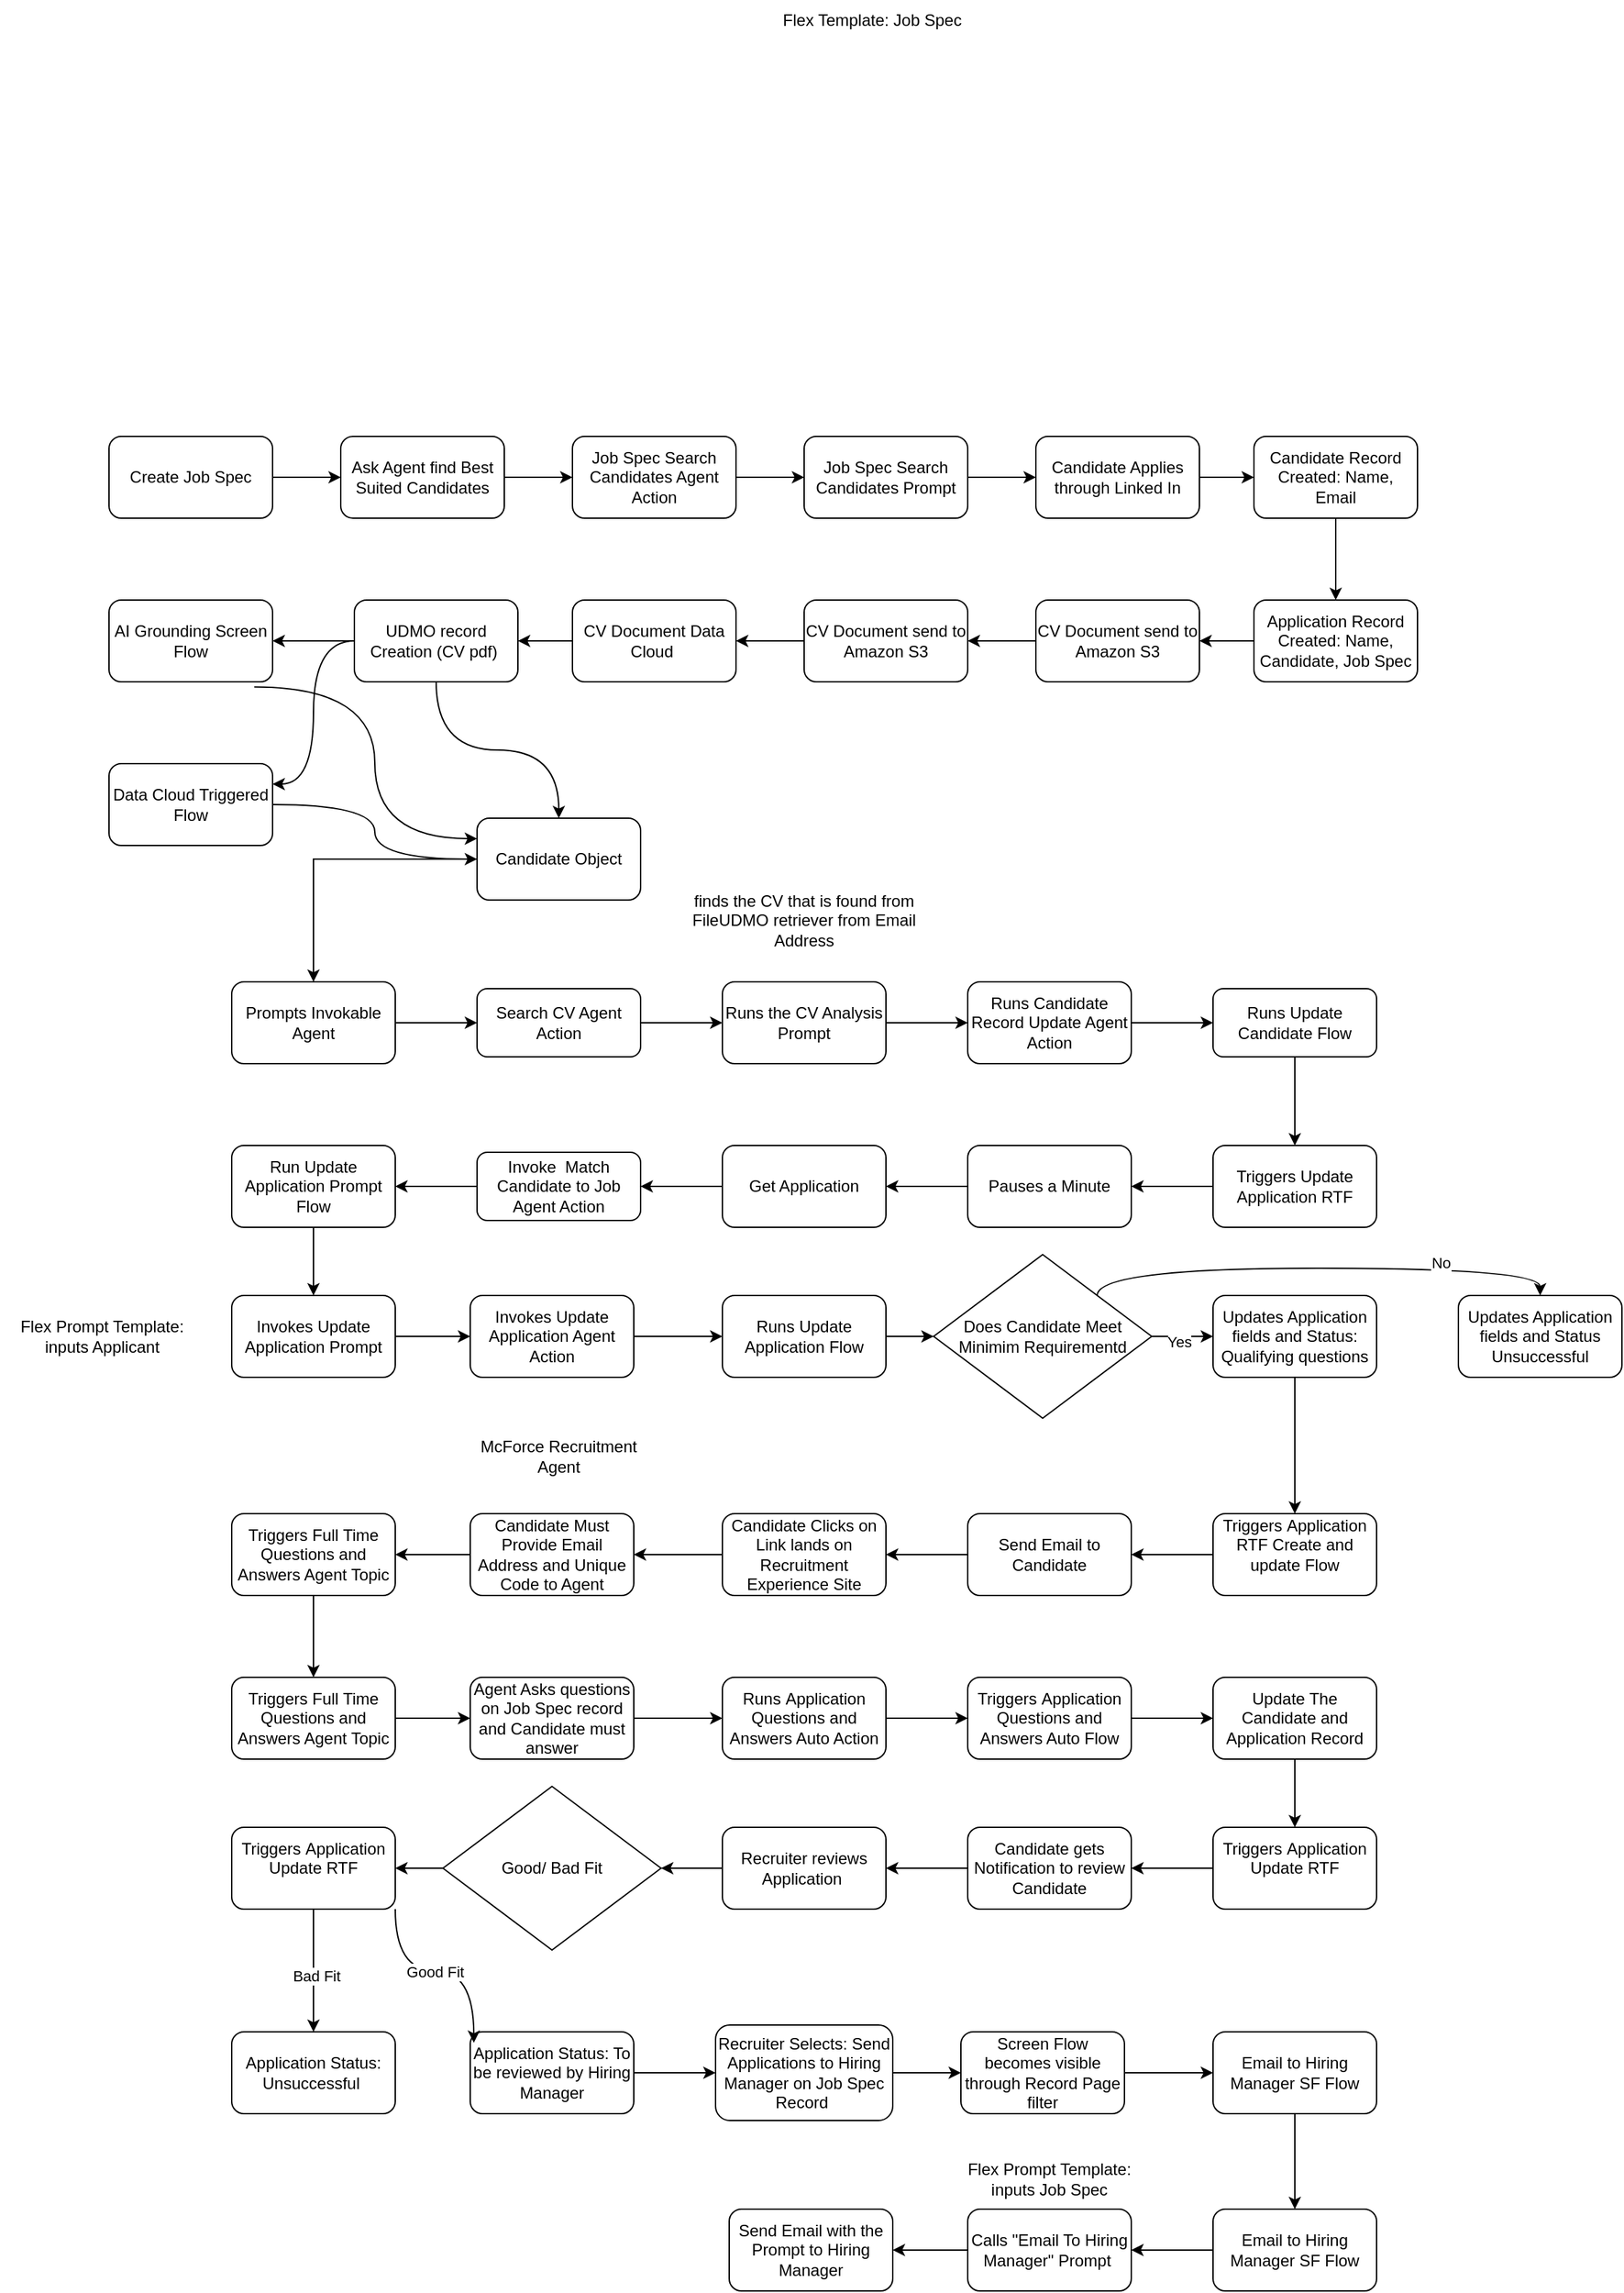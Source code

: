 <mxfile version="27.1.4">
  <diagram name="Page-1" id="qZBypQwJ1ffwHdbOw9Ls">
    <mxGraphModel dx="996" dy="1753" grid="1" gridSize="10" guides="1" tooltips="1" connect="1" arrows="1" fold="1" page="1" pageScale="1" pageWidth="850" pageHeight="1100" math="0" shadow="0">
      <root>
        <mxCell id="0" />
        <mxCell id="1" parent="0" />
        <mxCell id="CIJIQ-VZuIDvAZ526HDg-11" style="edgeStyle=orthogonalEdgeStyle;rounded=0;orthogonalLoop=1;jettySize=auto;html=1;entryX=0;entryY=0.5;entryDx=0;entryDy=0;curved=1;" edge="1" parent="1" source="CIJIQ-VZuIDvAZ526HDg-1" target="CIJIQ-VZuIDvAZ526HDg-8">
          <mxGeometry relative="1" as="geometry" />
        </mxCell>
        <mxCell id="CIJIQ-VZuIDvAZ526HDg-1" value="Data Cloud Triggered Flow" style="rounded=1;whiteSpace=wrap;html=1;" vertex="1" parent="1">
          <mxGeometry x="100" y="160" width="120" height="60" as="geometry" />
        </mxCell>
        <mxCell id="CIJIQ-VZuIDvAZ526HDg-80" style="edgeStyle=orthogonalEdgeStyle;rounded=0;orthogonalLoop=1;jettySize=auto;html=1;entryX=0;entryY=0.25;entryDx=0;entryDy=0;exitX=0.888;exitY=1.062;exitDx=0;exitDy=0;exitPerimeter=0;curved=1;" edge="1" parent="1" source="CIJIQ-VZuIDvAZ526HDg-2" target="CIJIQ-VZuIDvAZ526HDg-8">
          <mxGeometry relative="1" as="geometry" />
        </mxCell>
        <mxCell id="CIJIQ-VZuIDvAZ526HDg-2" value="AI Grounding Screen Flow" style="rounded=1;whiteSpace=wrap;html=1;" vertex="1" parent="1">
          <mxGeometry x="100" y="40" width="120" height="60" as="geometry" />
        </mxCell>
        <mxCell id="CIJIQ-VZuIDvAZ526HDg-40" style="edgeStyle=orthogonalEdgeStyle;rounded=0;orthogonalLoop=1;jettySize=auto;html=1;entryX=0;entryY=0.5;entryDx=0;entryDy=0;" edge="1" parent="1" source="CIJIQ-VZuIDvAZ526HDg-3" target="CIJIQ-VZuIDvAZ526HDg-4">
          <mxGeometry relative="1" as="geometry" />
        </mxCell>
        <mxCell id="CIJIQ-VZuIDvAZ526HDg-3" value="Prompts Invokable Agent" style="rounded=1;whiteSpace=wrap;html=1;" vertex="1" parent="1">
          <mxGeometry x="190" y="320" width="120" height="60" as="geometry" />
        </mxCell>
        <mxCell id="CIJIQ-VZuIDvAZ526HDg-41" style="edgeStyle=orthogonalEdgeStyle;rounded=0;orthogonalLoop=1;jettySize=auto;html=1;entryX=0;entryY=0.5;entryDx=0;entryDy=0;" edge="1" parent="1" source="CIJIQ-VZuIDvAZ526HDg-4" target="CIJIQ-VZuIDvAZ526HDg-5">
          <mxGeometry relative="1" as="geometry" />
        </mxCell>
        <mxCell id="CIJIQ-VZuIDvAZ526HDg-4" value="Search CV Agent Action" style="rounded=1;whiteSpace=wrap;html=1;" vertex="1" parent="1">
          <mxGeometry x="370" y="325" width="120" height="50" as="geometry" />
        </mxCell>
        <mxCell id="CIJIQ-VZuIDvAZ526HDg-42" style="edgeStyle=orthogonalEdgeStyle;rounded=0;orthogonalLoop=1;jettySize=auto;html=1;exitX=1;exitY=0.5;exitDx=0;exitDy=0;entryX=0;entryY=0.5;entryDx=0;entryDy=0;" edge="1" parent="1" source="CIJIQ-VZuIDvAZ526HDg-5" target="CIJIQ-VZuIDvAZ526HDg-6">
          <mxGeometry relative="1" as="geometry" />
        </mxCell>
        <mxCell id="CIJIQ-VZuIDvAZ526HDg-5" value="Runs the CV Analysis Prompt" style="rounded=1;whiteSpace=wrap;html=1;" vertex="1" parent="1">
          <mxGeometry x="550" y="320" width="120" height="60" as="geometry" />
        </mxCell>
        <mxCell id="CIJIQ-VZuIDvAZ526HDg-43" style="edgeStyle=orthogonalEdgeStyle;rounded=0;orthogonalLoop=1;jettySize=auto;html=1;" edge="1" parent="1" source="CIJIQ-VZuIDvAZ526HDg-6" target="CIJIQ-VZuIDvAZ526HDg-7">
          <mxGeometry relative="1" as="geometry" />
        </mxCell>
        <mxCell id="CIJIQ-VZuIDvAZ526HDg-6" value="Runs Candidate Record Update Agent Action" style="rounded=1;whiteSpace=wrap;html=1;" vertex="1" parent="1">
          <mxGeometry x="730" y="320" width="120" height="60" as="geometry" />
        </mxCell>
        <mxCell id="CIJIQ-VZuIDvAZ526HDg-44" style="edgeStyle=orthogonalEdgeStyle;rounded=0;orthogonalLoop=1;jettySize=auto;html=1;exitX=0.5;exitY=1;exitDx=0;exitDy=0;entryX=0.5;entryY=0;entryDx=0;entryDy=0;" edge="1" parent="1" source="CIJIQ-VZuIDvAZ526HDg-7" target="CIJIQ-VZuIDvAZ526HDg-14">
          <mxGeometry relative="1" as="geometry">
            <mxPoint x="969.667" y="430" as="targetPoint" />
          </mxGeometry>
        </mxCell>
        <mxCell id="CIJIQ-VZuIDvAZ526HDg-7" value="Runs Update Candidate Flow" style="rounded=1;whiteSpace=wrap;html=1;" vertex="1" parent="1">
          <mxGeometry x="910" y="325" width="120" height="50" as="geometry" />
        </mxCell>
        <mxCell id="CIJIQ-VZuIDvAZ526HDg-13" style="edgeStyle=orthogonalEdgeStyle;rounded=0;orthogonalLoop=1;jettySize=auto;html=1;entryX=0.5;entryY=0;entryDx=0;entryDy=0;" edge="1" parent="1" source="CIJIQ-VZuIDvAZ526HDg-8" target="CIJIQ-VZuIDvAZ526HDg-3">
          <mxGeometry relative="1" as="geometry" />
        </mxCell>
        <mxCell id="CIJIQ-VZuIDvAZ526HDg-8" value="Candidate Object" style="rounded=1;whiteSpace=wrap;html=1;" vertex="1" parent="1">
          <mxGeometry x="370" y="200" width="120" height="60" as="geometry" />
        </mxCell>
        <mxCell id="CIJIQ-VZuIDvAZ526HDg-75" value="" style="edgeStyle=orthogonalEdgeStyle;rounded=0;orthogonalLoop=1;jettySize=auto;html=1;curved=1;" edge="1" parent="1" source="CIJIQ-VZuIDvAZ526HDg-9" target="CIJIQ-VZuIDvAZ526HDg-8">
          <mxGeometry relative="1" as="geometry" />
        </mxCell>
        <mxCell id="CIJIQ-VZuIDvAZ526HDg-77" style="edgeStyle=orthogonalEdgeStyle;rounded=0;orthogonalLoop=1;jettySize=auto;html=1;entryX=1;entryY=0.5;entryDx=0;entryDy=0;" edge="1" parent="1" source="CIJIQ-VZuIDvAZ526HDg-9" target="CIJIQ-VZuIDvAZ526HDg-2">
          <mxGeometry relative="1" as="geometry" />
        </mxCell>
        <mxCell id="CIJIQ-VZuIDvAZ526HDg-79" style="edgeStyle=orthogonalEdgeStyle;rounded=0;orthogonalLoop=1;jettySize=auto;html=1;entryX=1;entryY=0.25;entryDx=0;entryDy=0;curved=1;" edge="1" parent="1" source="CIJIQ-VZuIDvAZ526HDg-9" target="CIJIQ-VZuIDvAZ526HDg-1">
          <mxGeometry relative="1" as="geometry" />
        </mxCell>
        <mxCell id="CIJIQ-VZuIDvAZ526HDg-9" value="UDMO record Creation (CV pdf)&amp;nbsp;" style="rounded=1;whiteSpace=wrap;html=1;" vertex="1" parent="1">
          <mxGeometry x="280" y="40" width="120" height="60" as="geometry" />
        </mxCell>
        <mxCell id="CIJIQ-VZuIDvAZ526HDg-45" style="edgeStyle=orthogonalEdgeStyle;rounded=0;orthogonalLoop=1;jettySize=auto;html=1;entryX=1;entryY=0.5;entryDx=0;entryDy=0;" edge="1" parent="1" source="CIJIQ-VZuIDvAZ526HDg-14" target="CIJIQ-VZuIDvAZ526HDg-18">
          <mxGeometry relative="1" as="geometry" />
        </mxCell>
        <mxCell id="CIJIQ-VZuIDvAZ526HDg-14" value="Triggers Update Application RTF" style="rounded=1;whiteSpace=wrap;html=1;" vertex="1" parent="1">
          <mxGeometry x="910" y="440" width="120" height="60" as="geometry" />
        </mxCell>
        <mxCell id="CIJIQ-VZuIDvAZ526HDg-46" style="edgeStyle=orthogonalEdgeStyle;rounded=0;orthogonalLoop=1;jettySize=auto;html=1;entryX=1;entryY=0.5;entryDx=0;entryDy=0;" edge="1" parent="1" source="CIJIQ-VZuIDvAZ526HDg-18" target="CIJIQ-VZuIDvAZ526HDg-19">
          <mxGeometry relative="1" as="geometry" />
        </mxCell>
        <mxCell id="CIJIQ-VZuIDvAZ526HDg-18" value="Pauses a Minute" style="rounded=1;whiteSpace=wrap;html=1;" vertex="1" parent="1">
          <mxGeometry x="730" y="440" width="120" height="60" as="geometry" />
        </mxCell>
        <mxCell id="CIJIQ-VZuIDvAZ526HDg-47" style="edgeStyle=orthogonalEdgeStyle;rounded=0;orthogonalLoop=1;jettySize=auto;html=1;entryX=1;entryY=0.5;entryDx=0;entryDy=0;" edge="1" parent="1" source="CIJIQ-VZuIDvAZ526HDg-19" target="CIJIQ-VZuIDvAZ526HDg-20">
          <mxGeometry relative="1" as="geometry" />
        </mxCell>
        <mxCell id="CIJIQ-VZuIDvAZ526HDg-19" value="Get Application" style="rounded=1;whiteSpace=wrap;html=1;" vertex="1" parent="1">
          <mxGeometry x="550" y="440" width="120" height="60" as="geometry" />
        </mxCell>
        <mxCell id="CIJIQ-VZuIDvAZ526HDg-48" style="edgeStyle=orthogonalEdgeStyle;rounded=0;orthogonalLoop=1;jettySize=auto;html=1;entryX=1;entryY=0.5;entryDx=0;entryDy=0;" edge="1" parent="1" source="CIJIQ-VZuIDvAZ526HDg-20" target="CIJIQ-VZuIDvAZ526HDg-21">
          <mxGeometry relative="1" as="geometry" />
        </mxCell>
        <mxCell id="CIJIQ-VZuIDvAZ526HDg-20" value="Invoke&amp;nbsp;&amp;nbsp;Match Candidate to Job Agent Action" style="rounded=1;whiteSpace=wrap;html=1;" vertex="1" parent="1">
          <mxGeometry x="370" y="445" width="120" height="50" as="geometry" />
        </mxCell>
        <mxCell id="CIJIQ-VZuIDvAZ526HDg-50" style="edgeStyle=orthogonalEdgeStyle;rounded=0;orthogonalLoop=1;jettySize=auto;html=1;entryX=0.5;entryY=0;entryDx=0;entryDy=0;" edge="1" parent="1" source="CIJIQ-VZuIDvAZ526HDg-21" target="CIJIQ-VZuIDvAZ526HDg-22">
          <mxGeometry relative="1" as="geometry" />
        </mxCell>
        <mxCell id="CIJIQ-VZuIDvAZ526HDg-21" value="Run Update Application Prompt Flow" style="rounded=1;whiteSpace=wrap;html=1;" vertex="1" parent="1">
          <mxGeometry x="190" y="440" width="120" height="60" as="geometry" />
        </mxCell>
        <mxCell id="CIJIQ-VZuIDvAZ526HDg-51" style="edgeStyle=orthogonalEdgeStyle;rounded=0;orthogonalLoop=1;jettySize=auto;html=1;exitX=1;exitY=0.5;exitDx=0;exitDy=0;entryX=0;entryY=0.5;entryDx=0;entryDy=0;" edge="1" parent="1" source="CIJIQ-VZuIDvAZ526HDg-22" target="CIJIQ-VZuIDvAZ526HDg-25">
          <mxGeometry relative="1" as="geometry" />
        </mxCell>
        <mxCell id="CIJIQ-VZuIDvAZ526HDg-22" value="Invokes Update Application Prompt" style="rounded=1;whiteSpace=wrap;html=1;" vertex="1" parent="1">
          <mxGeometry x="190" y="550" width="120" height="60" as="geometry" />
        </mxCell>
        <mxCell id="CIJIQ-VZuIDvAZ526HDg-23" value="Flex Prompt Template: inputs Applicant" style="text;html=1;align=center;verticalAlign=middle;whiteSpace=wrap;rounded=0;" vertex="1" parent="1">
          <mxGeometry x="20" y="562.5" width="150" height="35" as="geometry" />
        </mxCell>
        <mxCell id="CIJIQ-VZuIDvAZ526HDg-24" value="finds the CV that is found from FileUDMO retriever from Email Address" style="text;html=1;align=center;verticalAlign=middle;whiteSpace=wrap;rounded=0;" vertex="1" parent="1">
          <mxGeometry x="515" y="260" width="190" height="30" as="geometry" />
        </mxCell>
        <mxCell id="CIJIQ-VZuIDvAZ526HDg-52" style="edgeStyle=orthogonalEdgeStyle;rounded=0;orthogonalLoop=1;jettySize=auto;html=1;exitX=1;exitY=0.5;exitDx=0;exitDy=0;entryX=0;entryY=0.5;entryDx=0;entryDy=0;" edge="1" parent="1" source="CIJIQ-VZuIDvAZ526HDg-25" target="CIJIQ-VZuIDvAZ526HDg-26">
          <mxGeometry relative="1" as="geometry" />
        </mxCell>
        <mxCell id="CIJIQ-VZuIDvAZ526HDg-25" value="Invokes Update Application Agent Action" style="rounded=1;whiteSpace=wrap;html=1;" vertex="1" parent="1">
          <mxGeometry x="365" y="550" width="120" height="60" as="geometry" />
        </mxCell>
        <mxCell id="CIJIQ-VZuIDvAZ526HDg-90" style="edgeStyle=orthogonalEdgeStyle;rounded=0;orthogonalLoop=1;jettySize=auto;html=1;exitX=1;exitY=0.5;exitDx=0;exitDy=0;" edge="1" parent="1" source="CIJIQ-VZuIDvAZ526HDg-26" target="CIJIQ-VZuIDvAZ526HDg-81">
          <mxGeometry relative="1" as="geometry">
            <mxPoint x="700" y="579.846" as="targetPoint" />
          </mxGeometry>
        </mxCell>
        <mxCell id="CIJIQ-VZuIDvAZ526HDg-26" value="Runs Update Application Flow" style="rounded=1;whiteSpace=wrap;html=1;" vertex="1" parent="1">
          <mxGeometry x="550" y="550" width="120" height="60" as="geometry" />
        </mxCell>
        <mxCell id="CIJIQ-VZuIDvAZ526HDg-59" style="edgeStyle=orthogonalEdgeStyle;rounded=0;orthogonalLoop=1;jettySize=auto;html=1;entryX=0;entryY=0.5;entryDx=0;entryDy=0;" edge="1" parent="1" source="CIJIQ-VZuIDvAZ526HDg-54" target="CIJIQ-VZuIDvAZ526HDg-55">
          <mxGeometry relative="1" as="geometry" />
        </mxCell>
        <mxCell id="CIJIQ-VZuIDvAZ526HDg-54" value="Create Job Spec" style="rounded=1;whiteSpace=wrap;html=1;" vertex="1" parent="1">
          <mxGeometry x="100" y="-80" width="120" height="60" as="geometry" />
        </mxCell>
        <mxCell id="CIJIQ-VZuIDvAZ526HDg-60" style="edgeStyle=orthogonalEdgeStyle;rounded=0;orthogonalLoop=1;jettySize=auto;html=1;entryX=0;entryY=0.5;entryDx=0;entryDy=0;" edge="1" parent="1" source="CIJIQ-VZuIDvAZ526HDg-55" target="CIJIQ-VZuIDvAZ526HDg-56">
          <mxGeometry relative="1" as="geometry" />
        </mxCell>
        <mxCell id="CIJIQ-VZuIDvAZ526HDg-55" value="Ask Agent find Best Suited Candidates" style="rounded=1;whiteSpace=wrap;html=1;" vertex="1" parent="1">
          <mxGeometry x="270" y="-80" width="120" height="60" as="geometry" />
        </mxCell>
        <mxCell id="CIJIQ-VZuIDvAZ526HDg-61" style="edgeStyle=orthogonalEdgeStyle;rounded=0;orthogonalLoop=1;jettySize=auto;html=1;entryX=0;entryY=0.5;entryDx=0;entryDy=0;" edge="1" parent="1" source="CIJIQ-VZuIDvAZ526HDg-56" target="CIJIQ-VZuIDvAZ526HDg-57">
          <mxGeometry relative="1" as="geometry" />
        </mxCell>
        <mxCell id="CIJIQ-VZuIDvAZ526HDg-56" value="Job Spec Search Candidates Agent Action" style="rounded=1;whiteSpace=wrap;html=1;" vertex="1" parent="1">
          <mxGeometry x="440" y="-80" width="120" height="60" as="geometry" />
        </mxCell>
        <mxCell id="CIJIQ-VZuIDvAZ526HDg-69" style="edgeStyle=orthogonalEdgeStyle;rounded=0;orthogonalLoop=1;jettySize=auto;html=1;entryX=0;entryY=0.5;entryDx=0;entryDy=0;" edge="1" parent="1" source="CIJIQ-VZuIDvAZ526HDg-57" target="CIJIQ-VZuIDvAZ526HDg-63">
          <mxGeometry relative="1" as="geometry" />
        </mxCell>
        <mxCell id="CIJIQ-VZuIDvAZ526HDg-57" value="Job Spec Search Candidates Prompt" style="rounded=1;whiteSpace=wrap;html=1;" vertex="1" parent="1">
          <mxGeometry x="610" y="-80" width="120" height="60" as="geometry" />
        </mxCell>
        <mxCell id="CIJIQ-VZuIDvAZ526HDg-58" value="Flex Template: Job Spec" style="text;html=1;align=center;verticalAlign=middle;whiteSpace=wrap;rounded=0;" vertex="1" parent="1">
          <mxGeometry x="565" y="-400" width="190" height="30" as="geometry" />
        </mxCell>
        <mxCell id="CIJIQ-VZuIDvAZ526HDg-70" style="edgeStyle=orthogonalEdgeStyle;rounded=0;orthogonalLoop=1;jettySize=auto;html=1;entryX=0;entryY=0.5;entryDx=0;entryDy=0;" edge="1" parent="1" source="CIJIQ-VZuIDvAZ526HDg-63" target="CIJIQ-VZuIDvAZ526HDg-64">
          <mxGeometry relative="1" as="geometry" />
        </mxCell>
        <mxCell id="CIJIQ-VZuIDvAZ526HDg-63" value="Candidate Applies through Linked In" style="rounded=1;whiteSpace=wrap;html=1;" vertex="1" parent="1">
          <mxGeometry x="780" y="-80" width="120" height="60" as="geometry" />
        </mxCell>
        <mxCell id="CIJIQ-VZuIDvAZ526HDg-71" style="edgeStyle=orthogonalEdgeStyle;rounded=0;orthogonalLoop=1;jettySize=auto;html=1;exitX=0.5;exitY=1;exitDx=0;exitDy=0;entryX=0.5;entryY=0;entryDx=0;entryDy=0;" edge="1" parent="1" source="CIJIQ-VZuIDvAZ526HDg-64" target="CIJIQ-VZuIDvAZ526HDg-65">
          <mxGeometry relative="1" as="geometry" />
        </mxCell>
        <mxCell id="CIJIQ-VZuIDvAZ526HDg-64" value="Candidate Record Created: Name, Email" style="rounded=1;whiteSpace=wrap;html=1;" vertex="1" parent="1">
          <mxGeometry x="940" y="-80" width="120" height="60" as="geometry" />
        </mxCell>
        <mxCell id="CIJIQ-VZuIDvAZ526HDg-72" style="edgeStyle=orthogonalEdgeStyle;rounded=0;orthogonalLoop=1;jettySize=auto;html=1;exitX=0;exitY=0.5;exitDx=0;exitDy=0;entryX=1;entryY=0.5;entryDx=0;entryDy=0;" edge="1" parent="1" source="CIJIQ-VZuIDvAZ526HDg-65" target="CIJIQ-VZuIDvAZ526HDg-66">
          <mxGeometry relative="1" as="geometry" />
        </mxCell>
        <mxCell id="CIJIQ-VZuIDvAZ526HDg-65" value="Application Record Created: Name, Candidate, Job Spec" style="rounded=1;whiteSpace=wrap;html=1;" vertex="1" parent="1">
          <mxGeometry x="940" y="40" width="120" height="60" as="geometry" />
        </mxCell>
        <mxCell id="CIJIQ-VZuIDvAZ526HDg-73" style="edgeStyle=orthogonalEdgeStyle;rounded=0;orthogonalLoop=1;jettySize=auto;html=1;entryX=1;entryY=0.5;entryDx=0;entryDy=0;" edge="1" parent="1" source="CIJIQ-VZuIDvAZ526HDg-66" target="CIJIQ-VZuIDvAZ526HDg-67">
          <mxGeometry relative="1" as="geometry" />
        </mxCell>
        <mxCell id="CIJIQ-VZuIDvAZ526HDg-66" value="CV Document send to Amazon S3" style="rounded=1;whiteSpace=wrap;html=1;" vertex="1" parent="1">
          <mxGeometry x="780" y="40" width="120" height="60" as="geometry" />
        </mxCell>
        <mxCell id="CIJIQ-VZuIDvAZ526HDg-74" style="edgeStyle=orthogonalEdgeStyle;rounded=0;orthogonalLoop=1;jettySize=auto;html=1;entryX=1;entryY=0.5;entryDx=0;entryDy=0;" edge="1" parent="1" source="CIJIQ-VZuIDvAZ526HDg-67" target="CIJIQ-VZuIDvAZ526HDg-68">
          <mxGeometry relative="1" as="geometry" />
        </mxCell>
        <mxCell id="CIJIQ-VZuIDvAZ526HDg-67" value="CV Document send to Amazon S3" style="rounded=1;whiteSpace=wrap;html=1;" vertex="1" parent="1">
          <mxGeometry x="610" y="40" width="120" height="60" as="geometry" />
        </mxCell>
        <mxCell id="CIJIQ-VZuIDvAZ526HDg-76" style="edgeStyle=orthogonalEdgeStyle;rounded=0;orthogonalLoop=1;jettySize=auto;html=1;exitX=0;exitY=0.5;exitDx=0;exitDy=0;entryX=1;entryY=0.5;entryDx=0;entryDy=0;" edge="1" parent="1" source="CIJIQ-VZuIDvAZ526HDg-68" target="CIJIQ-VZuIDvAZ526HDg-9">
          <mxGeometry relative="1" as="geometry" />
        </mxCell>
        <mxCell id="CIJIQ-VZuIDvAZ526HDg-68" value="CV Document Data Cloud&amp;nbsp;" style="rounded=1;whiteSpace=wrap;html=1;" vertex="1" parent="1">
          <mxGeometry x="440" y="40" width="120" height="60" as="geometry" />
        </mxCell>
        <mxCell id="CIJIQ-VZuIDvAZ526HDg-85" style="edgeStyle=orthogonalEdgeStyle;rounded=0;orthogonalLoop=1;jettySize=auto;html=1;exitX=1;exitY=0.5;exitDx=0;exitDy=0;entryX=0;entryY=0.5;entryDx=0;entryDy=0;" edge="1" parent="1" source="CIJIQ-VZuIDvAZ526HDg-81" target="CIJIQ-VZuIDvAZ526HDg-82">
          <mxGeometry relative="1" as="geometry" />
        </mxCell>
        <mxCell id="CIJIQ-VZuIDvAZ526HDg-86" value="Yes" style="edgeLabel;html=1;align=center;verticalAlign=middle;resizable=0;points=[];" vertex="1" connectable="0" parent="CIJIQ-VZuIDvAZ526HDg-85">
          <mxGeometry x="-0.111" y="-4" relative="1" as="geometry">
            <mxPoint as="offset" />
          </mxGeometry>
        </mxCell>
        <mxCell id="CIJIQ-VZuIDvAZ526HDg-87" style="edgeStyle=orthogonalEdgeStyle;rounded=0;orthogonalLoop=1;jettySize=auto;html=1;exitX=1;exitY=0;exitDx=0;exitDy=0;entryX=0.5;entryY=0;entryDx=0;entryDy=0;curved=1;" edge="1" parent="1" source="CIJIQ-VZuIDvAZ526HDg-81" target="CIJIQ-VZuIDvAZ526HDg-84">
          <mxGeometry relative="1" as="geometry">
            <Array as="points">
              <mxPoint x="825" y="530" />
              <mxPoint x="1150" y="530" />
            </Array>
          </mxGeometry>
        </mxCell>
        <mxCell id="CIJIQ-VZuIDvAZ526HDg-88" value="No" style="edgeLabel;html=1;align=center;verticalAlign=middle;resizable=0;points=[];" vertex="1" connectable="0" parent="CIJIQ-VZuIDvAZ526HDg-87">
          <mxGeometry x="0.495" y="4" relative="1" as="geometry">
            <mxPoint x="-1" as="offset" />
          </mxGeometry>
        </mxCell>
        <mxCell id="CIJIQ-VZuIDvAZ526HDg-81" value="Does Candidate Meet Minimim Requirementd" style="rhombus;whiteSpace=wrap;html=1;" vertex="1" parent="1">
          <mxGeometry x="705" y="520" width="160" height="120" as="geometry" />
        </mxCell>
        <mxCell id="CIJIQ-VZuIDvAZ526HDg-92" style="edgeStyle=orthogonalEdgeStyle;rounded=0;orthogonalLoop=1;jettySize=auto;html=1;entryX=0.5;entryY=0;entryDx=0;entryDy=0;" edge="1" parent="1" source="CIJIQ-VZuIDvAZ526HDg-82" target="CIJIQ-VZuIDvAZ526HDg-91">
          <mxGeometry relative="1" as="geometry" />
        </mxCell>
        <mxCell id="CIJIQ-VZuIDvAZ526HDg-82" value="Updates Application fields and Status: Qualifying questions" style="rounded=1;whiteSpace=wrap;html=1;" vertex="1" parent="1">
          <mxGeometry x="910" y="550" width="120" height="60" as="geometry" />
        </mxCell>
        <mxCell id="CIJIQ-VZuIDvAZ526HDg-84" value="Updates Application fields and Status Unsuccessful" style="rounded=1;whiteSpace=wrap;html=1;" vertex="1" parent="1">
          <mxGeometry x="1090" y="550" width="120" height="60" as="geometry" />
        </mxCell>
        <mxCell id="CIJIQ-VZuIDvAZ526HDg-100" style="edgeStyle=orthogonalEdgeStyle;rounded=0;orthogonalLoop=1;jettySize=auto;html=1;entryX=1;entryY=0.5;entryDx=0;entryDy=0;" edge="1" parent="1" source="CIJIQ-VZuIDvAZ526HDg-91" target="CIJIQ-VZuIDvAZ526HDg-93">
          <mxGeometry relative="1" as="geometry" />
        </mxCell>
        <mxCell id="CIJIQ-VZuIDvAZ526HDg-91" value="Triggers&amp;nbsp;&lt;span style=&quot;background-color: transparent;&quot;&gt;Application RTF Create and update Flow&lt;/span&gt;&lt;div&gt;&lt;span style=&quot;background-color: transparent; color: light-dark(rgb(0, 0, 0), rgb(255, 255, 255));&quot;&gt;&lt;br&gt;&lt;/span&gt;&lt;/div&gt;" style="rounded=1;whiteSpace=wrap;html=1;" vertex="1" parent="1">
          <mxGeometry x="910" y="710" width="120" height="60" as="geometry" />
        </mxCell>
        <mxCell id="CIJIQ-VZuIDvAZ526HDg-127" style="edgeStyle=orthogonalEdgeStyle;rounded=0;orthogonalLoop=1;jettySize=auto;html=1;entryX=1;entryY=0.5;entryDx=0;entryDy=0;" edge="1" parent="1" source="CIJIQ-VZuIDvAZ526HDg-93" target="CIJIQ-VZuIDvAZ526HDg-94">
          <mxGeometry relative="1" as="geometry" />
        </mxCell>
        <mxCell id="CIJIQ-VZuIDvAZ526HDg-93" value="&lt;div&gt;&lt;span style=&quot;background-color: transparent; color: light-dark(rgb(0, 0, 0), rgb(255, 255, 255));&quot;&gt;Send Email to Candidate&lt;/span&gt;&lt;/div&gt;" style="rounded=1;whiteSpace=wrap;html=1;" vertex="1" parent="1">
          <mxGeometry x="730" y="710" width="120" height="60" as="geometry" />
        </mxCell>
        <mxCell id="CIJIQ-VZuIDvAZ526HDg-128" style="edgeStyle=orthogonalEdgeStyle;rounded=0;orthogonalLoop=1;jettySize=auto;html=1;entryX=1;entryY=0.5;entryDx=0;entryDy=0;" edge="1" parent="1" source="CIJIQ-VZuIDvAZ526HDg-94" target="CIJIQ-VZuIDvAZ526HDg-95">
          <mxGeometry relative="1" as="geometry" />
        </mxCell>
        <mxCell id="CIJIQ-VZuIDvAZ526HDg-94" value="&lt;div&gt;&lt;span style=&quot;background-color: transparent; color: light-dark(rgb(0, 0, 0), rgb(255, 255, 255));&quot;&gt;Candidate Clicks on Link lands on Recruitment Experience Site&lt;/span&gt;&lt;/div&gt;" style="rounded=1;whiteSpace=wrap;html=1;" vertex="1" parent="1">
          <mxGeometry x="550" y="710" width="120" height="60" as="geometry" />
        </mxCell>
        <mxCell id="CIJIQ-VZuIDvAZ526HDg-129" style="edgeStyle=orthogonalEdgeStyle;rounded=0;orthogonalLoop=1;jettySize=auto;html=1;entryX=1;entryY=0.5;entryDx=0;entryDy=0;" edge="1" parent="1" source="CIJIQ-VZuIDvAZ526HDg-95" target="CIJIQ-VZuIDvAZ526HDg-96">
          <mxGeometry relative="1" as="geometry" />
        </mxCell>
        <mxCell id="CIJIQ-VZuIDvAZ526HDg-95" value="&lt;div&gt;&lt;span style=&quot;background-color: transparent; color: light-dark(rgb(0, 0, 0), rgb(255, 255, 255));&quot;&gt;Candidate Must Provide Email Address and Unique Code to Agent&lt;/span&gt;&lt;/div&gt;" style="rounded=1;whiteSpace=wrap;html=1;" vertex="1" parent="1">
          <mxGeometry x="365" y="710" width="120" height="60" as="geometry" />
        </mxCell>
        <mxCell id="CIJIQ-VZuIDvAZ526HDg-130" style="edgeStyle=orthogonalEdgeStyle;rounded=0;orthogonalLoop=1;jettySize=auto;html=1;entryX=0.5;entryY=0;entryDx=0;entryDy=0;" edge="1" parent="1" source="CIJIQ-VZuIDvAZ526HDg-96" target="CIJIQ-VZuIDvAZ526HDg-102">
          <mxGeometry relative="1" as="geometry" />
        </mxCell>
        <mxCell id="CIJIQ-VZuIDvAZ526HDg-96" value="&lt;div&gt;&lt;span style=&quot;background-color: transparent; color: light-dark(rgb(0, 0, 0), rgb(255, 255, 255));&quot;&gt;Triggers&amp;nbsp;&lt;/span&gt;&lt;span style=&quot;background-color: transparent;&quot;&gt;Full Time Questions and Answers Agent Topic&lt;/span&gt;&lt;/div&gt;" style="rounded=1;whiteSpace=wrap;html=1;" vertex="1" parent="1">
          <mxGeometry x="190" y="710" width="120" height="60" as="geometry" />
        </mxCell>
        <mxCell id="CIJIQ-VZuIDvAZ526HDg-97" value="McForce Recruitment Agent" style="text;html=1;align=center;verticalAlign=middle;whiteSpace=wrap;rounded=0;" vertex="1" parent="1">
          <mxGeometry x="355" y="650" width="150" height="35" as="geometry" />
        </mxCell>
        <mxCell id="CIJIQ-VZuIDvAZ526HDg-132" style="edgeStyle=orthogonalEdgeStyle;rounded=0;orthogonalLoop=1;jettySize=auto;html=1;entryX=0;entryY=0.5;entryDx=0;entryDy=0;" edge="1" parent="1" source="CIJIQ-VZuIDvAZ526HDg-98" target="CIJIQ-VZuIDvAZ526HDg-101">
          <mxGeometry relative="1" as="geometry" />
        </mxCell>
        <mxCell id="CIJIQ-VZuIDvAZ526HDg-98" value="Agent Asks questions on Job Spec record and Candidate must answer" style="rounded=1;whiteSpace=wrap;html=1;" vertex="1" parent="1">
          <mxGeometry x="365" y="830" width="120" height="60" as="geometry" />
        </mxCell>
        <mxCell id="CIJIQ-VZuIDvAZ526HDg-133" style="edgeStyle=orthogonalEdgeStyle;rounded=0;orthogonalLoop=1;jettySize=auto;html=1;entryX=0;entryY=0.5;entryDx=0;entryDy=0;" edge="1" parent="1" source="CIJIQ-VZuIDvAZ526HDg-101" target="CIJIQ-VZuIDvAZ526HDg-103">
          <mxGeometry relative="1" as="geometry" />
        </mxCell>
        <mxCell id="CIJIQ-VZuIDvAZ526HDg-101" value="Runs&amp;nbsp;Application Questions and Answers Auto Action&lt;span style=&quot;color: rgba(0, 0, 0, 0); font-family: monospace; font-size: 0px; text-align: start; text-wrap-mode: nowrap;&quot;&gt;%3CmxGraphModel%3E%3Croot%3E%3CmxCell%20id%3D%220%22%2F%3E%3CmxCell%20id%3D%221%22%20parent%3D%220%22%2F%3E%3CmxCell%20id%3D%222%22%20value%3D%22%26lt%3Bdiv%26gt%3B%26lt%3Bspan%20style%3D%26quot%3Bbackground-color%3A%20transparent%3B%20color%3A%20light-dark(rgb(0%2C%200%2C%200)%2C%20rgb(255%2C%20255%2C%20255))%3B%26quot%3B%26gt%3BTriggers%26amp%3Bnbsp%3B%26lt%3B%2Fspan%26gt%3B%26lt%3Bspan%20style%3D%26quot%3Bbackground-color%3A%20transparent%3B%26quot%3B%26gt%3BFull%20Time%20Questions%20and%20Answers%20Agent%20Topic%26lt%3B%2Fspan%26gt%3B%26lt%3B%2Fdiv%26gt%3B%22%20style%3D%22rounded%3D1%3BwhiteSpace%3Dwrap%3Bhtml%3D1%3B%22%20vertex%3D%221%22%20parent%3D%221%22%3E%3CmxGeometry%20x%3D%22190%22%20y%3D%22710%22%20width%3D%22120%22%20height%3D%2260%22%20as%3D%22geometry%22%2F%3E%3C%2FmxCell%3E%3C%2Froot%3E%3C%2FmxGraphModel%3E&lt;/span&gt;" style="rounded=1;whiteSpace=wrap;html=1;" vertex="1" parent="1">
          <mxGeometry x="550" y="830" width="120" height="60" as="geometry" />
        </mxCell>
        <mxCell id="CIJIQ-VZuIDvAZ526HDg-131" style="edgeStyle=orthogonalEdgeStyle;rounded=0;orthogonalLoop=1;jettySize=auto;html=1;" edge="1" parent="1" source="CIJIQ-VZuIDvAZ526HDg-102" target="CIJIQ-VZuIDvAZ526HDg-98">
          <mxGeometry relative="1" as="geometry" />
        </mxCell>
        <mxCell id="CIJIQ-VZuIDvAZ526HDg-102" value="&lt;div&gt;&lt;span style=&quot;background-color: transparent; color: light-dark(rgb(0, 0, 0), rgb(255, 255, 255));&quot;&gt;Triggers&amp;nbsp;&lt;/span&gt;&lt;span style=&quot;background-color: transparent;&quot;&gt;Full Time Questions and Answers Agent Topic&lt;/span&gt;&lt;/div&gt;" style="rounded=1;whiteSpace=wrap;html=1;" vertex="1" parent="1">
          <mxGeometry x="190" y="830" width="120" height="60" as="geometry" />
        </mxCell>
        <mxCell id="CIJIQ-VZuIDvAZ526HDg-105" style="edgeStyle=orthogonalEdgeStyle;rounded=0;orthogonalLoop=1;jettySize=auto;html=1;entryX=0;entryY=0.5;entryDx=0;entryDy=0;" edge="1" parent="1" source="CIJIQ-VZuIDvAZ526HDg-103" target="CIJIQ-VZuIDvAZ526HDg-104">
          <mxGeometry relative="1" as="geometry" />
        </mxCell>
        <mxCell id="CIJIQ-VZuIDvAZ526HDg-103" value="Triggers&amp;nbsp;Application Questions and Answers Auto Flow" style="rounded=1;whiteSpace=wrap;html=1;" vertex="1" parent="1">
          <mxGeometry x="730" y="830" width="120" height="60" as="geometry" />
        </mxCell>
        <mxCell id="CIJIQ-VZuIDvAZ526HDg-134" style="edgeStyle=orthogonalEdgeStyle;rounded=0;orthogonalLoop=1;jettySize=auto;html=1;entryX=0.5;entryY=0;entryDx=0;entryDy=0;" edge="1" parent="1" source="CIJIQ-VZuIDvAZ526HDg-104" target="CIJIQ-VZuIDvAZ526HDg-108">
          <mxGeometry relative="1" as="geometry" />
        </mxCell>
        <mxCell id="CIJIQ-VZuIDvAZ526HDg-104" value="Update The Candidate and Application Record" style="rounded=1;whiteSpace=wrap;html=1;" vertex="1" parent="1">
          <mxGeometry x="910" y="830" width="120" height="60" as="geometry" />
        </mxCell>
        <mxCell id="CIJIQ-VZuIDvAZ526HDg-136" style="edgeStyle=orthogonalEdgeStyle;rounded=0;orthogonalLoop=1;jettySize=auto;html=1;entryX=1;entryY=0.5;entryDx=0;entryDy=0;" edge="1" parent="1" source="CIJIQ-VZuIDvAZ526HDg-106" target="CIJIQ-VZuIDvAZ526HDg-109">
          <mxGeometry relative="1" as="geometry" />
        </mxCell>
        <mxCell id="CIJIQ-VZuIDvAZ526HDg-106" value="Candidate gets Notification to review Candidate" style="rounded=1;whiteSpace=wrap;html=1;" vertex="1" parent="1">
          <mxGeometry x="730" y="940" width="120" height="60" as="geometry" />
        </mxCell>
        <mxCell id="CIJIQ-VZuIDvAZ526HDg-135" style="edgeStyle=orthogonalEdgeStyle;rounded=0;orthogonalLoop=1;jettySize=auto;html=1;entryX=1;entryY=0.5;entryDx=0;entryDy=0;" edge="1" parent="1" source="CIJIQ-VZuIDvAZ526HDg-108" target="CIJIQ-VZuIDvAZ526HDg-106">
          <mxGeometry relative="1" as="geometry" />
        </mxCell>
        <mxCell id="CIJIQ-VZuIDvAZ526HDg-108" value="Triggers&amp;nbsp;&lt;span style=&quot;background-color: transparent;&quot;&gt;Application Update RTF&lt;/span&gt;&lt;div&gt;&lt;span style=&quot;background-color: transparent; color: light-dark(rgb(0, 0, 0), rgb(255, 255, 255));&quot;&gt;&lt;br&gt;&lt;/span&gt;&lt;/div&gt;" style="rounded=1;whiteSpace=wrap;html=1;" vertex="1" parent="1">
          <mxGeometry x="910" y="940" width="120" height="60" as="geometry" />
        </mxCell>
        <mxCell id="CIJIQ-VZuIDvAZ526HDg-119" style="edgeStyle=orthogonalEdgeStyle;rounded=0;orthogonalLoop=1;jettySize=auto;html=1;exitX=0;exitY=0.5;exitDx=0;exitDy=0;entryX=1;entryY=0.5;entryDx=0;entryDy=0;" edge="1" parent="1" source="CIJIQ-VZuIDvAZ526HDg-109" target="CIJIQ-VZuIDvAZ526HDg-110">
          <mxGeometry relative="1" as="geometry" />
        </mxCell>
        <mxCell id="CIJIQ-VZuIDvAZ526HDg-109" value="Recruiter reviews Application&amp;nbsp;" style="rounded=1;whiteSpace=wrap;html=1;" vertex="1" parent="1">
          <mxGeometry x="550" y="940" width="120" height="60" as="geometry" />
        </mxCell>
        <mxCell id="CIJIQ-VZuIDvAZ526HDg-118" style="edgeStyle=orthogonalEdgeStyle;rounded=0;orthogonalLoop=1;jettySize=auto;html=1;exitX=0;exitY=0.5;exitDx=0;exitDy=0;entryX=1;entryY=0.5;entryDx=0;entryDy=0;" edge="1" parent="1" source="CIJIQ-VZuIDvAZ526HDg-110" target="CIJIQ-VZuIDvAZ526HDg-113">
          <mxGeometry relative="1" as="geometry" />
        </mxCell>
        <mxCell id="CIJIQ-VZuIDvAZ526HDg-110" value="Good/ Bad Fit" style="rhombus;whiteSpace=wrap;html=1;" vertex="1" parent="1">
          <mxGeometry x="345" y="910" width="160" height="120" as="geometry" />
        </mxCell>
        <mxCell id="CIJIQ-VZuIDvAZ526HDg-137" style="edgeStyle=orthogonalEdgeStyle;rounded=0;orthogonalLoop=1;jettySize=auto;html=1;" edge="1" parent="1" source="CIJIQ-VZuIDvAZ526HDg-111" target="CIJIQ-VZuIDvAZ526HDg-112">
          <mxGeometry relative="1" as="geometry" />
        </mxCell>
        <mxCell id="CIJIQ-VZuIDvAZ526HDg-111" value="Application Status: To be reviewed by Hiring Manager" style="rounded=1;whiteSpace=wrap;html=1;" vertex="1" parent="1">
          <mxGeometry x="365" y="1090" width="120" height="60" as="geometry" />
        </mxCell>
        <mxCell id="CIJIQ-VZuIDvAZ526HDg-138" style="edgeStyle=orthogonalEdgeStyle;rounded=0;orthogonalLoop=1;jettySize=auto;html=1;entryX=0;entryY=0.5;entryDx=0;entryDy=0;" edge="1" parent="1" source="CIJIQ-VZuIDvAZ526HDg-112" target="CIJIQ-VZuIDvAZ526HDg-121">
          <mxGeometry relative="1" as="geometry" />
        </mxCell>
        <mxCell id="CIJIQ-VZuIDvAZ526HDg-112" value="Recruiter Selects:&amp;nbsp;Send Applications to Hiring Manager on Job Spec Record&amp;nbsp;" style="rounded=1;whiteSpace=wrap;html=1;" vertex="1" parent="1">
          <mxGeometry x="545" y="1085" width="130" height="70" as="geometry" />
        </mxCell>
        <mxCell id="CIJIQ-VZuIDvAZ526HDg-117" style="edgeStyle=orthogonalEdgeStyle;rounded=0;orthogonalLoop=1;jettySize=auto;html=1;entryX=0.5;entryY=0;entryDx=0;entryDy=0;" edge="1" parent="1" source="CIJIQ-VZuIDvAZ526HDg-113" target="CIJIQ-VZuIDvAZ526HDg-116">
          <mxGeometry relative="1" as="geometry" />
        </mxCell>
        <mxCell id="CIJIQ-VZuIDvAZ526HDg-120" value="Bad Fit" style="edgeLabel;html=1;align=center;verticalAlign=middle;resizable=0;points=[];" vertex="1" connectable="0" parent="CIJIQ-VZuIDvAZ526HDg-117">
          <mxGeometry x="0.08" y="2" relative="1" as="geometry">
            <mxPoint as="offset" />
          </mxGeometry>
        </mxCell>
        <mxCell id="CIJIQ-VZuIDvAZ526HDg-113" value="Triggers&amp;nbsp;&lt;span style=&quot;background-color: transparent;&quot;&gt;Application Update RTF&lt;/span&gt;&lt;div&gt;&lt;span style=&quot;background-color: transparent; color: light-dark(rgb(0, 0, 0), rgb(255, 255, 255));&quot;&gt;&lt;br&gt;&lt;/span&gt;&lt;/div&gt;" style="rounded=1;whiteSpace=wrap;html=1;" vertex="1" parent="1">
          <mxGeometry x="190" y="940" width="120" height="60" as="geometry" />
        </mxCell>
        <mxCell id="CIJIQ-VZuIDvAZ526HDg-114" style="edgeStyle=orthogonalEdgeStyle;rounded=0;orthogonalLoop=1;jettySize=auto;html=1;exitX=1;exitY=1;exitDx=0;exitDy=0;entryX=0.022;entryY=0.134;entryDx=0;entryDy=0;entryPerimeter=0;curved=1;" edge="1" parent="1" source="CIJIQ-VZuIDvAZ526HDg-113" target="CIJIQ-VZuIDvAZ526HDg-111">
          <mxGeometry relative="1" as="geometry" />
        </mxCell>
        <mxCell id="CIJIQ-VZuIDvAZ526HDg-115" value="Good Fit" style="edgeLabel;html=1;align=center;verticalAlign=middle;resizable=0;points=[];" vertex="1" connectable="0" parent="CIJIQ-VZuIDvAZ526HDg-114">
          <mxGeometry x="-0.046" y="-1" relative="1" as="geometry">
            <mxPoint as="offset" />
          </mxGeometry>
        </mxCell>
        <mxCell id="CIJIQ-VZuIDvAZ526HDg-116" value="Application Status: Unsuccessful&amp;nbsp;" style="rounded=1;whiteSpace=wrap;html=1;" vertex="1" parent="1">
          <mxGeometry x="190" y="1090" width="120" height="60" as="geometry" />
        </mxCell>
        <mxCell id="CIJIQ-VZuIDvAZ526HDg-139" style="edgeStyle=orthogonalEdgeStyle;rounded=0;orthogonalLoop=1;jettySize=auto;html=1;exitX=1;exitY=0.5;exitDx=0;exitDy=0;entryX=0;entryY=0.5;entryDx=0;entryDy=0;" edge="1" parent="1" source="CIJIQ-VZuIDvAZ526HDg-121" target="CIJIQ-VZuIDvAZ526HDg-122">
          <mxGeometry relative="1" as="geometry" />
        </mxCell>
        <mxCell id="CIJIQ-VZuIDvAZ526HDg-121" value="Screen Flow becomes visible through Record Page filter" style="rounded=1;whiteSpace=wrap;html=1;" vertex="1" parent="1">
          <mxGeometry x="725" y="1090" width="120" height="60" as="geometry" />
        </mxCell>
        <mxCell id="CIJIQ-VZuIDvAZ526HDg-140" style="edgeStyle=orthogonalEdgeStyle;rounded=0;orthogonalLoop=1;jettySize=auto;html=1;entryX=0.5;entryY=0;entryDx=0;entryDy=0;" edge="1" parent="1" source="CIJIQ-VZuIDvAZ526HDg-122" target="CIJIQ-VZuIDvAZ526HDg-123">
          <mxGeometry relative="1" as="geometry" />
        </mxCell>
        <mxCell id="CIJIQ-VZuIDvAZ526HDg-122" value="Email to Hiring Manager SF Flow" style="rounded=1;whiteSpace=wrap;html=1;" vertex="1" parent="1">
          <mxGeometry x="910" y="1090" width="120" height="60" as="geometry" />
        </mxCell>
        <mxCell id="CIJIQ-VZuIDvAZ526HDg-141" style="edgeStyle=orthogonalEdgeStyle;rounded=0;orthogonalLoop=1;jettySize=auto;html=1;entryX=1;entryY=0.5;entryDx=0;entryDy=0;" edge="1" parent="1" source="CIJIQ-VZuIDvAZ526HDg-123" target="CIJIQ-VZuIDvAZ526HDg-124">
          <mxGeometry relative="1" as="geometry" />
        </mxCell>
        <mxCell id="CIJIQ-VZuIDvAZ526HDg-123" value="Email to Hiring Manager SF Flow" style="rounded=1;whiteSpace=wrap;html=1;" vertex="1" parent="1">
          <mxGeometry x="910" y="1220" width="120" height="60" as="geometry" />
        </mxCell>
        <mxCell id="CIJIQ-VZuIDvAZ526HDg-142" style="edgeStyle=orthogonalEdgeStyle;rounded=0;orthogonalLoop=1;jettySize=auto;html=1;entryX=1;entryY=0.5;entryDx=0;entryDy=0;" edge="1" parent="1" source="CIJIQ-VZuIDvAZ526HDg-124" target="CIJIQ-VZuIDvAZ526HDg-126">
          <mxGeometry relative="1" as="geometry" />
        </mxCell>
        <mxCell id="CIJIQ-VZuIDvAZ526HDg-124" value="Calls &quot;Email To Hiring Manager&quot; Prompt&amp;nbsp;" style="rounded=1;whiteSpace=wrap;html=1;" vertex="1" parent="1">
          <mxGeometry x="730" y="1220" width="120" height="60" as="geometry" />
        </mxCell>
        <mxCell id="CIJIQ-VZuIDvAZ526HDg-125" value="Flex Prompt Template: inputs Job Spec" style="text;html=1;align=center;verticalAlign=middle;whiteSpace=wrap;rounded=0;" vertex="1" parent="1">
          <mxGeometry x="715" y="1180" width="150" height="35" as="geometry" />
        </mxCell>
        <mxCell id="CIJIQ-VZuIDvAZ526HDg-126" value="Send Email with the Prompt to Hiring Manager" style="rounded=1;whiteSpace=wrap;html=1;" vertex="1" parent="1">
          <mxGeometry x="555" y="1220" width="120" height="60" as="geometry" />
        </mxCell>
      </root>
    </mxGraphModel>
  </diagram>
</mxfile>
